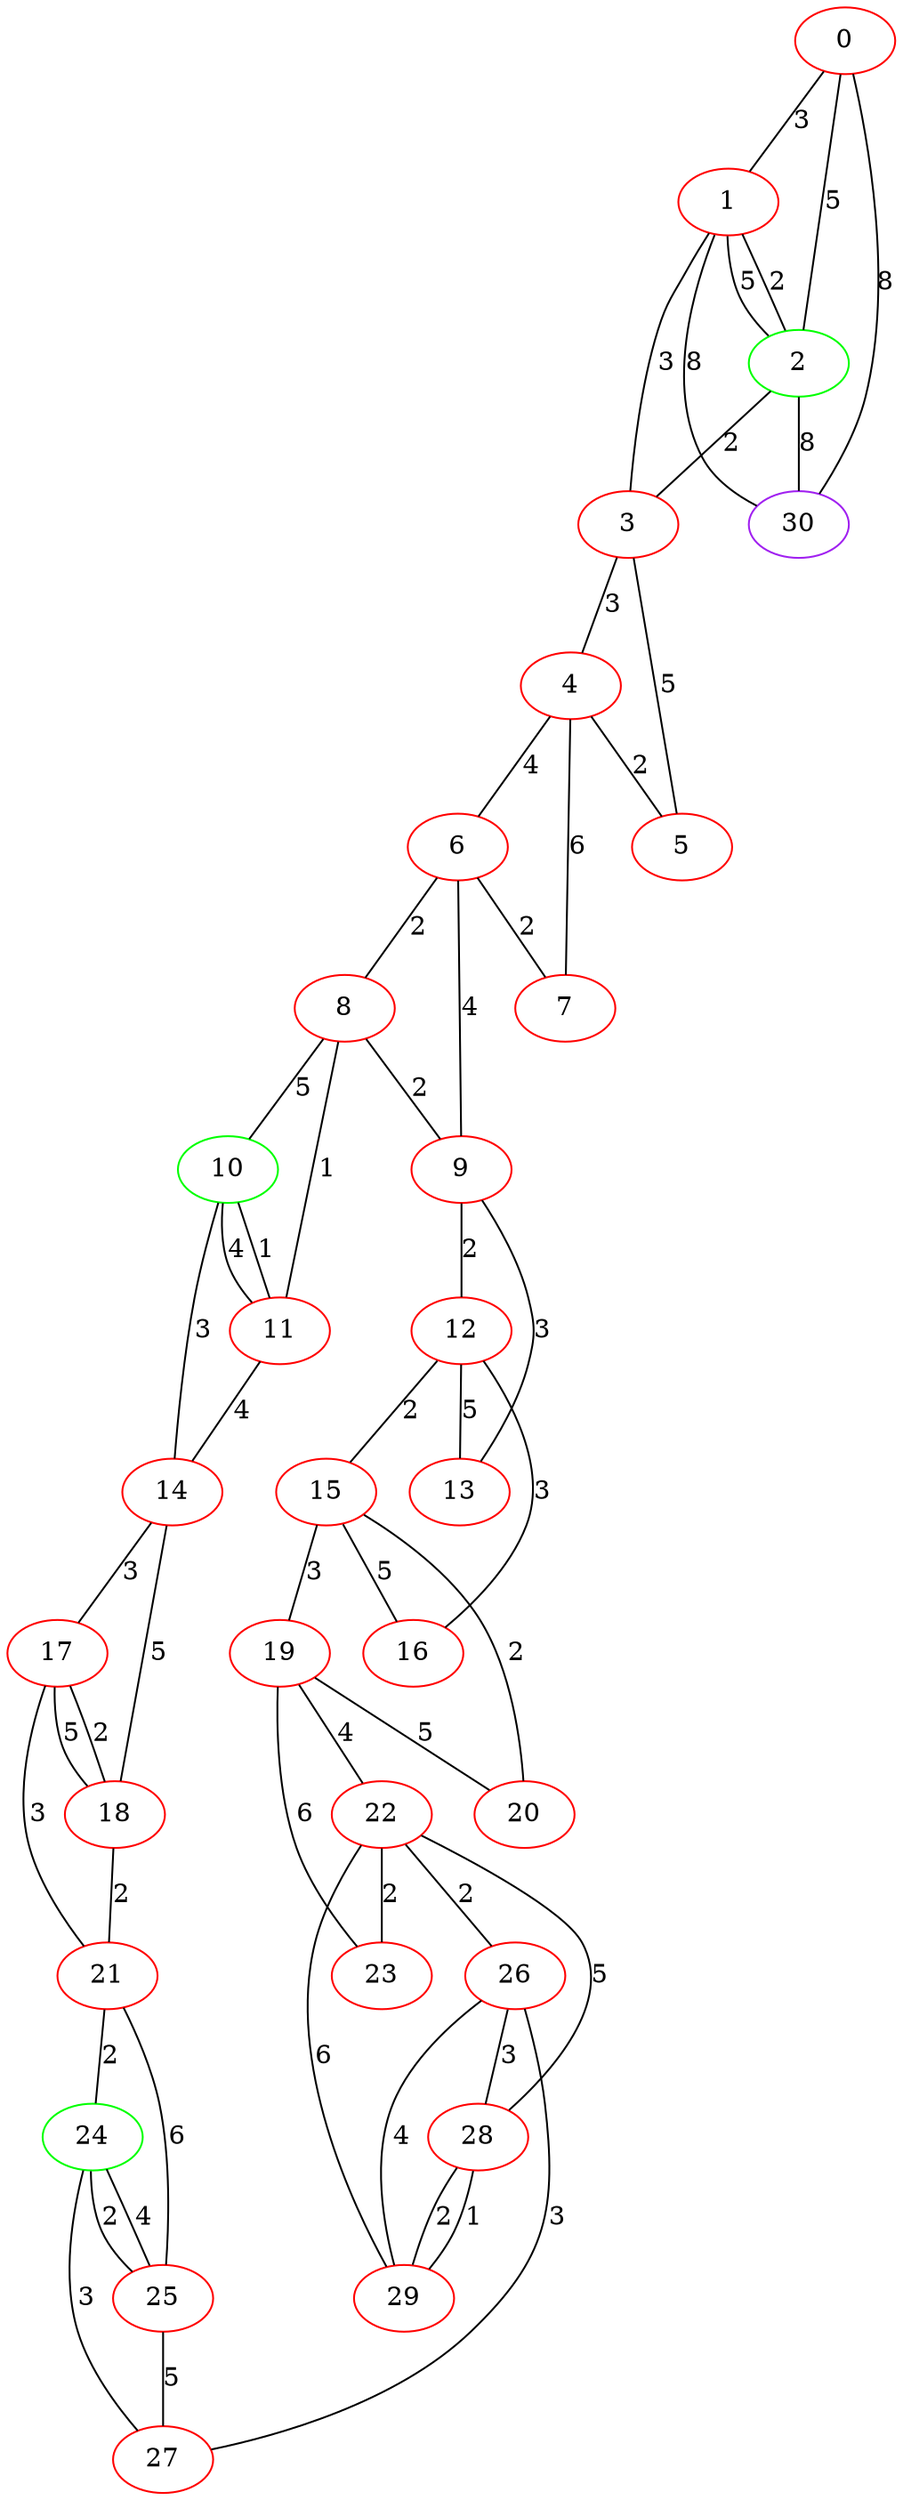graph "" {
0 [color=red, weight=1];
1 [color=red, weight=1];
2 [color=green, weight=2];
3 [color=red, weight=1];
4 [color=red, weight=1];
5 [color=red, weight=1];
6 [color=red, weight=1];
7 [color=red, weight=1];
8 [color=red, weight=1];
9 [color=red, weight=1];
10 [color=green, weight=2];
11 [color=red, weight=1];
12 [color=red, weight=1];
13 [color=red, weight=1];
14 [color=red, weight=1];
15 [color=red, weight=1];
16 [color=red, weight=1];
17 [color=red, weight=1];
18 [color=red, weight=1];
19 [color=red, weight=1];
20 [color=red, weight=1];
21 [color=red, weight=1];
22 [color=red, weight=1];
23 [color=red, weight=1];
24 [color=green, weight=2];
25 [color=red, weight=1];
26 [color=red, weight=1];
27 [color=red, weight=1];
28 [color=red, weight=1];
29 [color=red, weight=1];
30 [color=purple, weight=4];
0 -- 1  [key=0, label=3];
0 -- 2  [key=0, label=5];
0 -- 30  [key=0, label=8];
1 -- 2  [key=0, label=5];
1 -- 2  [key=1, label=2];
1 -- 3  [key=0, label=3];
1 -- 30  [key=0, label=8];
2 -- 3  [key=0, label=2];
2 -- 30  [key=0, label=8];
3 -- 4  [key=0, label=3];
3 -- 5  [key=0, label=5];
4 -- 5  [key=0, label=2];
4 -- 6  [key=0, label=4];
4 -- 7  [key=0, label=6];
6 -- 8  [key=0, label=2];
6 -- 9  [key=0, label=4];
6 -- 7  [key=0, label=2];
8 -- 9  [key=0, label=2];
8 -- 10  [key=0, label=5];
8 -- 11  [key=0, label=1];
9 -- 12  [key=0, label=2];
9 -- 13  [key=0, label=3];
10 -- 11  [key=0, label=1];
10 -- 11  [key=1, label=4];
10 -- 14  [key=0, label=3];
11 -- 14  [key=0, label=4];
12 -- 16  [key=0, label=3];
12 -- 13  [key=0, label=5];
12 -- 15  [key=0, label=2];
14 -- 17  [key=0, label=3];
14 -- 18  [key=0, label=5];
15 -- 16  [key=0, label=5];
15 -- 19  [key=0, label=3];
15 -- 20  [key=0, label=2];
17 -- 18  [key=0, label=2];
17 -- 18  [key=1, label=5];
17 -- 21  [key=0, label=3];
18 -- 21  [key=0, label=2];
19 -- 23  [key=0, label=6];
19 -- 20  [key=0, label=5];
19 -- 22  [key=0, label=4];
21 -- 24  [key=0, label=2];
21 -- 25  [key=0, label=6];
22 -- 26  [key=0, label=2];
22 -- 28  [key=0, label=5];
22 -- 29  [key=0, label=6];
22 -- 23  [key=0, label=2];
24 -- 25  [key=0, label=4];
24 -- 25  [key=1, label=2];
24 -- 27  [key=0, label=3];
25 -- 27  [key=0, label=5];
26 -- 27  [key=0, label=3];
26 -- 28  [key=0, label=3];
26 -- 29  [key=0, label=4];
28 -- 29  [key=0, label=2];
28 -- 29  [key=1, label=1];
}
